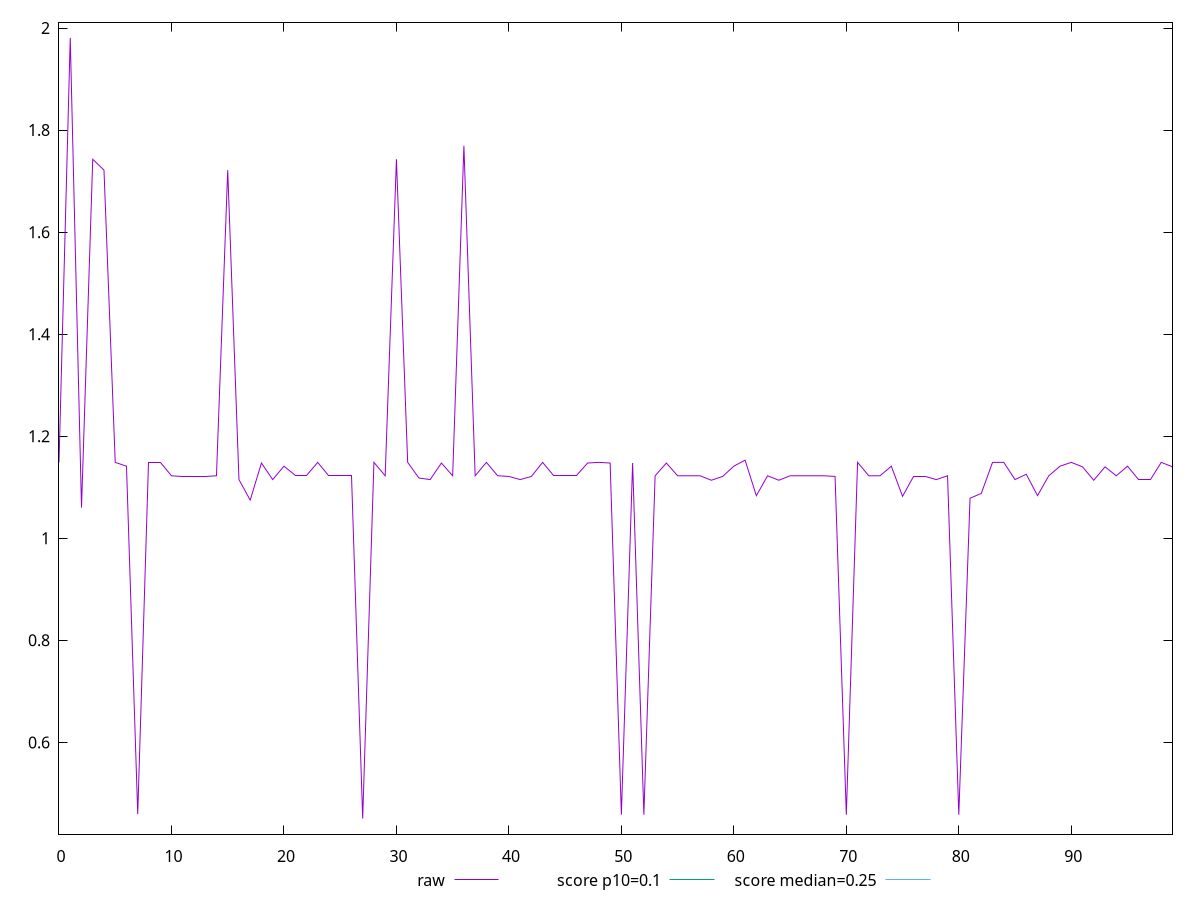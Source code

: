 reset

$raw <<EOF
0 1.1487898769378662
1 1.9806091851128471
2 1.0602409877777101
3 1.7428253173828125
4 1.7214556884765626
5 1.1487898769378662
6 1.1413265991210937
7 0.45959706687927243
8 1.1487898769378662
9 1.1487898769378664
10 1.1225468959808351
11 1.121230978012085
12 1.1212309780120848
13 1.121230978012085
14 1.122510274887085
15 1.7214556884765624
16 1.1150836181640624
17 1.0747930908203125
18 1.1475105800628662
19 1.1150469970703123
20 1.1413265991210937
21 1.122510274887085
22 1.122510274887085
23 1.1487898769378664
24 1.122510274887085
25 1.122510274887085
26 1.122510274887085
27 0.45085449218749996
28 1.1488118495941162
29 1.122510274887085
30 1.7428985595703121
31 1.1487898769378662
32 1.1181524658203124
33 1.1150836181640624
34 1.1475105800628662
35 1.1225102748870848
36 1.7690829467773435
37 1.122510274887085
38 1.1488118495941162
39 1.1225322475433348
40 1.121230978012085
41 1.1150836181640624
42 1.121230978012085
43 1.1487898769378662
44 1.1225102748870848
45 1.122510274887085
46 1.122510274887085
47 1.1475105800628662
48 1.1487898769378662
49 1.1475105800628662
50 0.45831777000427243
51 1.1475105800628662
52 0.45831777000427243
53 1.122510274887085
54 1.1475105800628662
55 1.1225468959808351
56 1.1225322475433348
57 1.122510274887085
58 1.1137677001953123
59 1.121230978012085
60 1.1413265991210935
61 1.1531697597503663
62 1.083535665512085
63 1.122510274887085
64 1.1137677001953123
65 1.122510274887085
66 1.1225468959808351
67 1.122510274887085
68 1.1225468959808351
69 1.121230978012085
70 0.45831777000427243
71 1.1487898769378662
72 1.122546895980835
73 1.122510274887085
74 1.1413265991210937
75 1.082256368637085
76 1.121230978012085
77 1.121230978012085
78 1.1150469970703123
79 1.122510274887085
80 0.45831777000427243
81 1.07861083984375
82 1.087893575668335
83 1.1488264980316163
84 1.1487898769378662
85 1.1150469970703123
86 1.1254888916015624
87 1.083572286605835
88 1.1225102748870848
89 1.1413265991210937
90 1.1487898769378662
91 1.1400473022460937
92 1.1137677001953123
93 1.1400473022460935
94 1.1225102748870848
95 1.1413265991210937
96 1.1150836181640624
97 1.1150836181640624
98 1.1488264980316163
99 1.1400473022460937
EOF

set key outside below
set xrange [0:99]
set yrange [0.420259398328993:2.0112042789713542]
set trange [0.420259398328993:2.0112042789713542]
set terminal svg size 640, 500 enhanced background rgb 'white'
set output "report_00017_2021-02-10T15-08-03.406Z/cumulative-layout-shift/samples/pages+cached/raw/values.svg"

plot $raw title "raw" with line, \
     0.1 title "score p10=0.1", \
     0.25 title "score median=0.25"

reset

